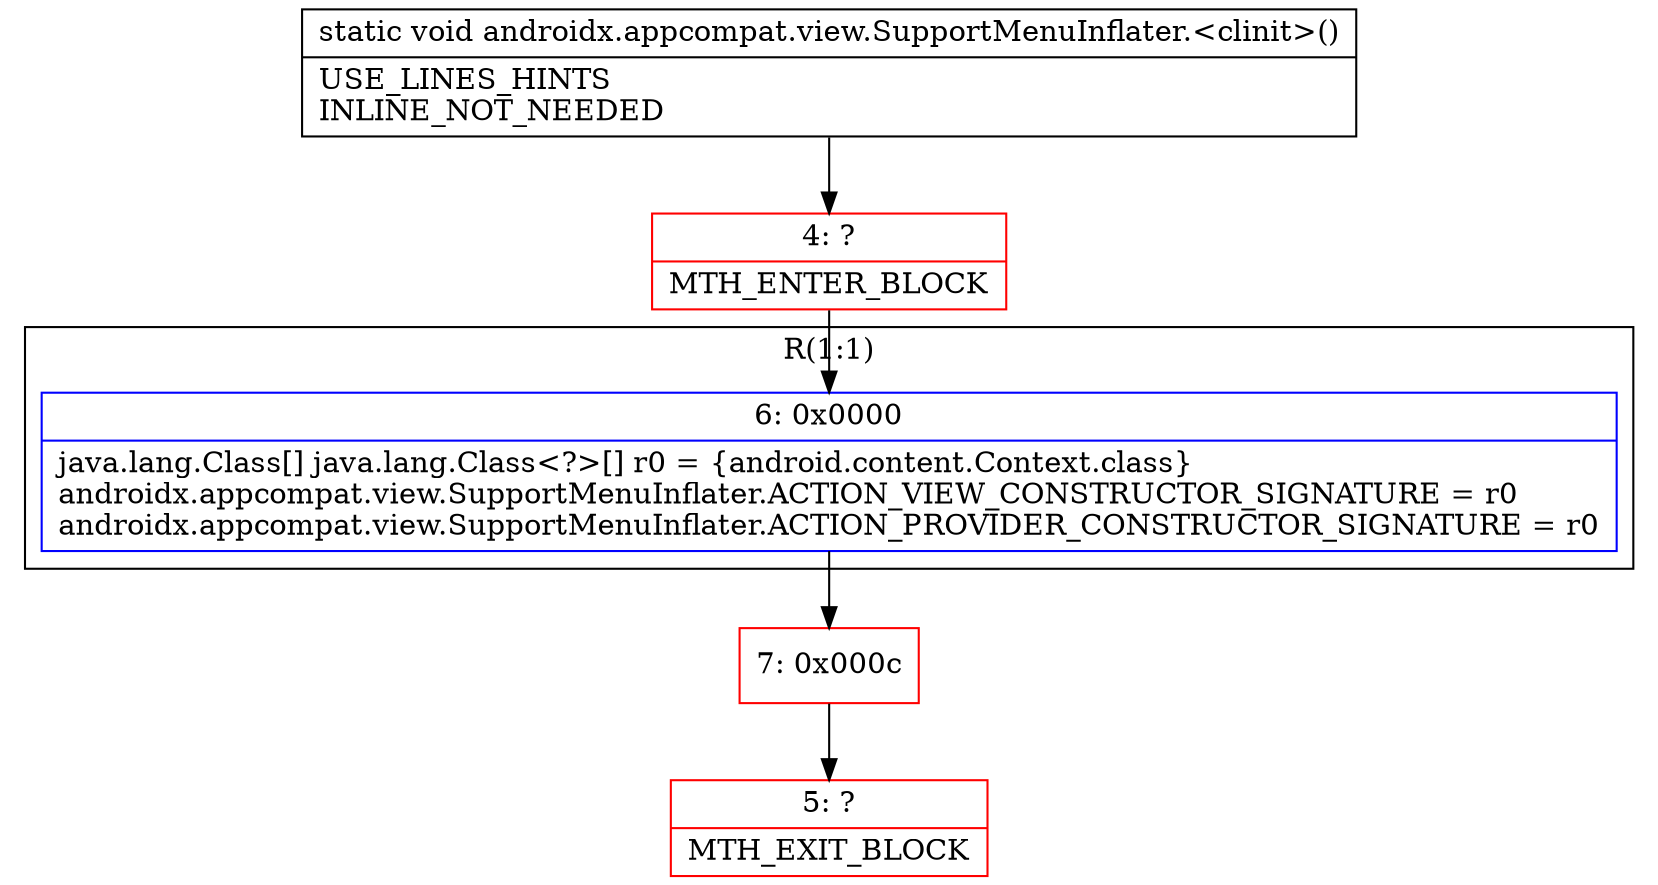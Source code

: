 digraph "CFG forandroidx.appcompat.view.SupportMenuInflater.\<clinit\>()V" {
subgraph cluster_Region_528391199 {
label = "R(1:1)";
node [shape=record,color=blue];
Node_6 [shape=record,label="{6\:\ 0x0000|java.lang.Class[] java.lang.Class\<?\>[] r0 = \{android.content.Context.class\}\landroidx.appcompat.view.SupportMenuInflater.ACTION_VIEW_CONSTRUCTOR_SIGNATURE = r0\landroidx.appcompat.view.SupportMenuInflater.ACTION_PROVIDER_CONSTRUCTOR_SIGNATURE = r0\l}"];
}
Node_4 [shape=record,color=red,label="{4\:\ ?|MTH_ENTER_BLOCK\l}"];
Node_7 [shape=record,color=red,label="{7\:\ 0x000c}"];
Node_5 [shape=record,color=red,label="{5\:\ ?|MTH_EXIT_BLOCK\l}"];
MethodNode[shape=record,label="{static void androidx.appcompat.view.SupportMenuInflater.\<clinit\>()  | USE_LINES_HINTS\lINLINE_NOT_NEEDED\l}"];
MethodNode -> Node_4;Node_6 -> Node_7;
Node_4 -> Node_6;
Node_7 -> Node_5;
}

